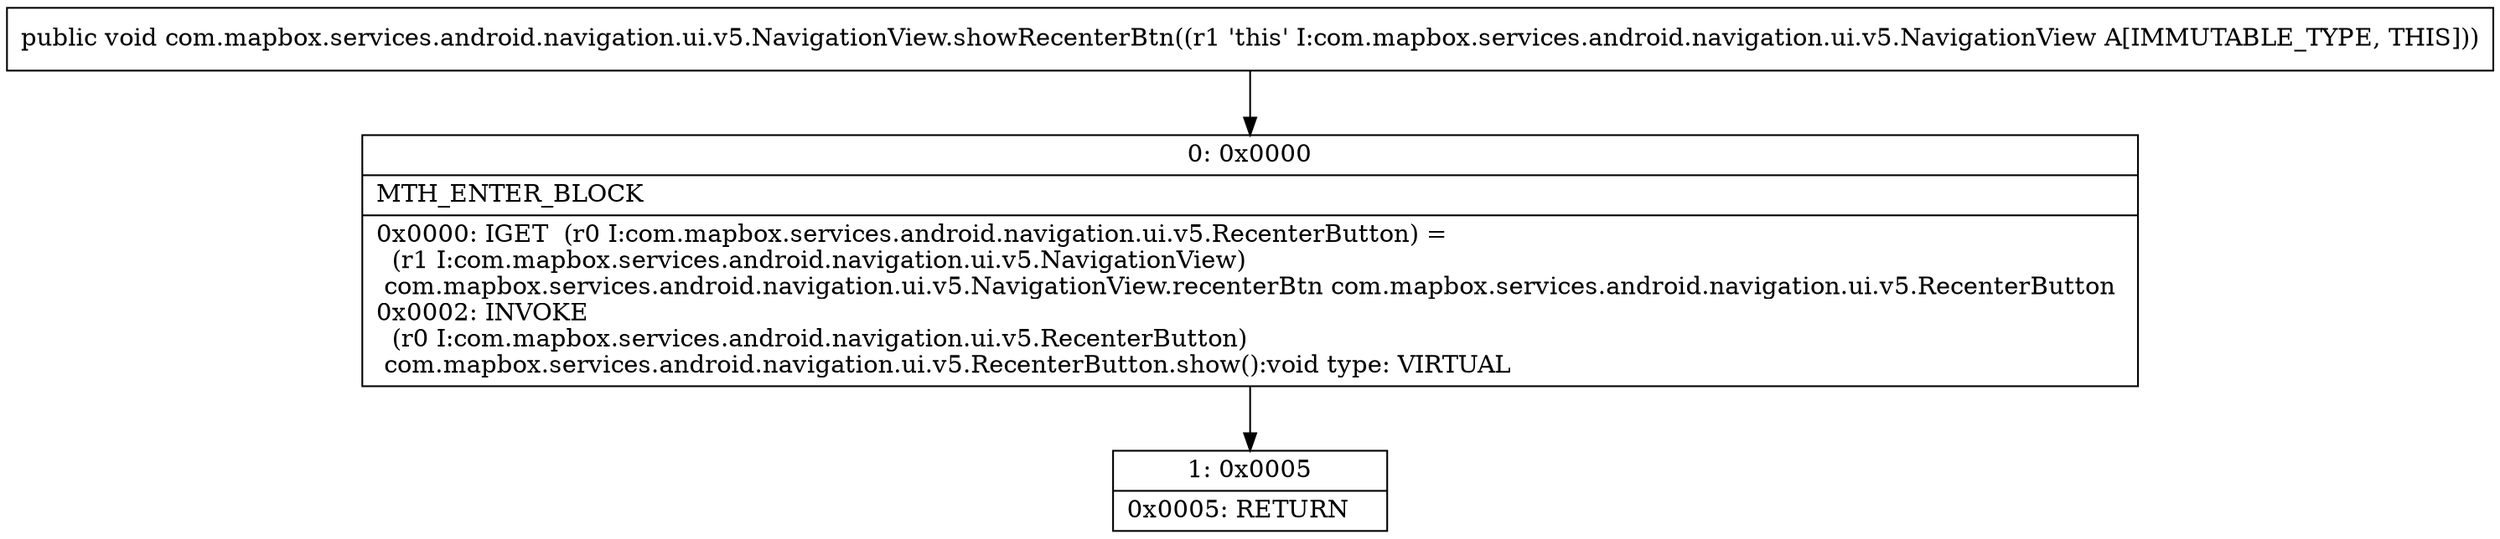 digraph "CFG forcom.mapbox.services.android.navigation.ui.v5.NavigationView.showRecenterBtn()V" {
Node_0 [shape=record,label="{0\:\ 0x0000|MTH_ENTER_BLOCK\l|0x0000: IGET  (r0 I:com.mapbox.services.android.navigation.ui.v5.RecenterButton) = \l  (r1 I:com.mapbox.services.android.navigation.ui.v5.NavigationView)\l com.mapbox.services.android.navigation.ui.v5.NavigationView.recenterBtn com.mapbox.services.android.navigation.ui.v5.RecenterButton \l0x0002: INVOKE  \l  (r0 I:com.mapbox.services.android.navigation.ui.v5.RecenterButton)\l com.mapbox.services.android.navigation.ui.v5.RecenterButton.show():void type: VIRTUAL \l}"];
Node_1 [shape=record,label="{1\:\ 0x0005|0x0005: RETURN   \l}"];
MethodNode[shape=record,label="{public void com.mapbox.services.android.navigation.ui.v5.NavigationView.showRecenterBtn((r1 'this' I:com.mapbox.services.android.navigation.ui.v5.NavigationView A[IMMUTABLE_TYPE, THIS])) }"];
MethodNode -> Node_0;
Node_0 -> Node_1;
}

